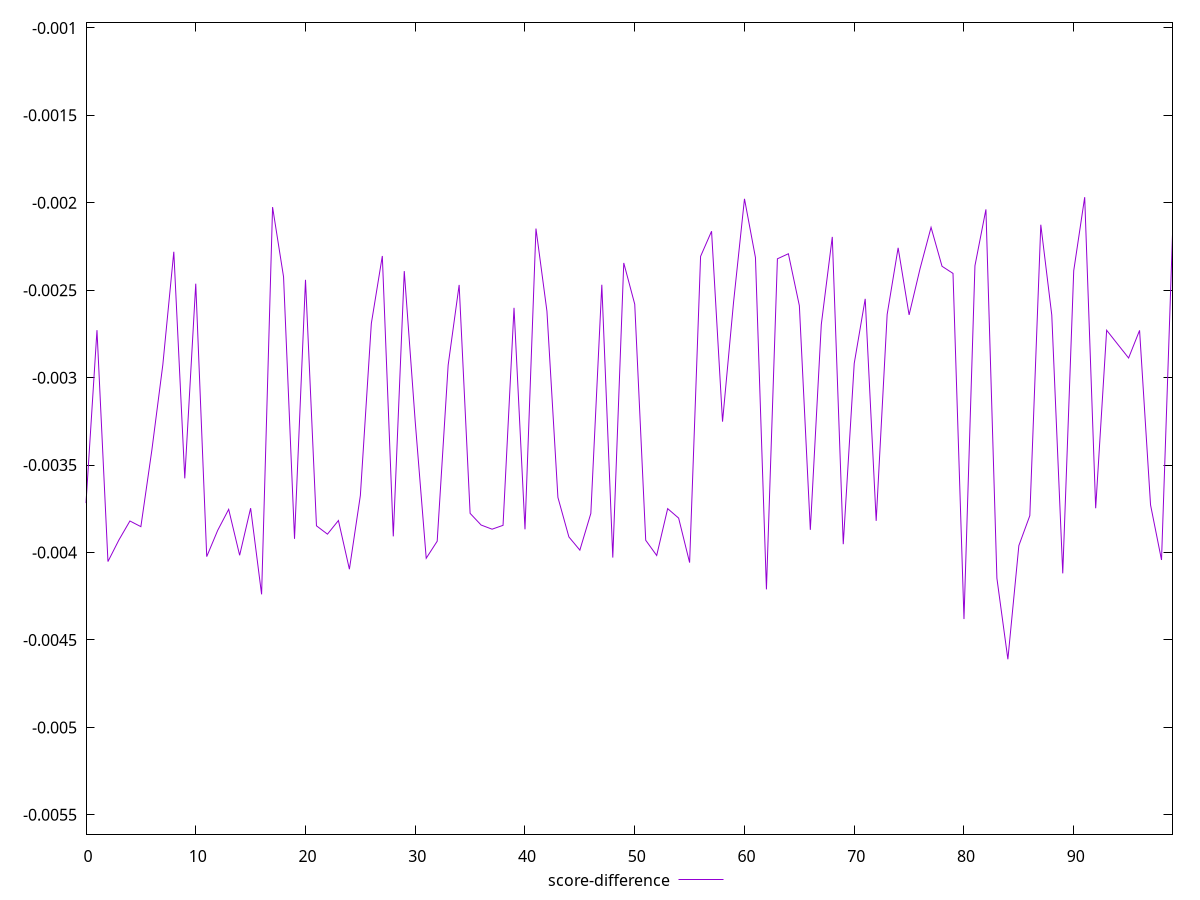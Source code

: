 reset

$scoreDifference <<EOF
0 -0.0037173273961995656
1 -0.0027282083074403607
2 -0.0040515311343390925
3 -0.003927856144663289
4 -0.00381962644345768
5 -0.0038518778600596937
6 -0.0034144390166057637
7 -0.0029262198464473643
8 -0.002280132340730323
9 -0.0035757175081420067
10 -0.002462581023628174
11 -0.004023349161151546
12 -0.0038730482399674804
13 -0.0037529897175440086
14 -0.004015716448678153
15 -0.003746265555473305
16 -0.004239090303619242
17 -0.002024648159556719
18 -0.0024233319294481026
19 -0.0039215440339572805
20 -0.0024406603365514368
21 -0.003847229634671767
22 -0.003894843055961217
23 -0.0038168807662183335
24 -0.004095303764397484
25 -0.0036735485334287166
26 -0.002689917305555789
27 -0.0023041764733667813
28 -0.003907716239127557
29 -0.00239071968680149
30 -0.003252575756188092
31 -0.004032704799018072
32 -0.003935143137607011
33 -0.0029280986208880533
34 -0.002469680384684536
35 -0.003775877064566835
36 -0.0038426044870621956
37 -0.003866451369766488
38 -0.0038444276179910863
39 -0.002600618425273482
40 -0.003867350445732276
41 -0.0021475115442306514
42 -0.002620098681115457
43 -0.0036846097022996682
44 -0.003910680382201881
45 -0.0039862271897083135
46 -0.003776208461189312
47 -0.002468683039700492
48 -0.004028697430856432
49 -0.002343984428541779
50 -0.0025799584832731925
51 -0.003929734509448113
52 -0.0040168351841155525
53 -0.0037488723322778306
54 -0.0038031205381827693
55 -0.004057503071775215
56 -0.0023064564494187367
57 -0.0021626221605267615
58 -0.0032515775386064982
59 -0.0025714990604260857
60 -0.0019774012052419243
61 -0.0023132804397413276
62 -0.004210675595716196
63 -0.0023202770554408003
64 -0.0022914472598321023
65 -0.0025883075581957238
66 -0.003870257774910235
67 -0.0026956098542484375
68 -0.0021950417321480176
69 -0.003952247957746624
70 -0.0029183052395455045
71 -0.0025492259686202834
72 -0.0038187780195151344
73 -0.002638509541496026
74 -0.0022574212135330063
75 -0.0026412078258075677
76 -0.002376119973494295
77 -0.002140349194027724
78 -0.002363074853385716
79 -0.002403919454340264
80 -0.0043804706067659405
81 -0.0023599705707439966
82 -0.0020377945419643995
83 -0.004146974042494533
84 -0.004610194947240576
85 -0.003960306858604934
86 -0.0037888728815441697
87 -0.0021255039050439573
88 -0.002642023576258201
89 -0.004119296364413105
90 -0.002388433176431115
91 -0.0019679058503828672
92 -0.0037466280905412708
93 -0.0027288040740186537
94 -0.0028083089828576657
95 -0.002887566443101286
96 -0.0027295331008257984
97 -0.0037278724091333038
98 -0.004042410123803353
99 -0.002181720680150878
EOF

set key outside below
set xrange [0:99]
set yrange [-0.005610194947240576:-0.0009679058503828672]
set trange [-0.005610194947240576:-0.0009679058503828672]
set terminal svg size 640, 500 enhanced background rgb 'white'
set output "reprap/first-meaningful-paint/samples/pages+cached+nointeractive/score-difference/values.svg"

plot $scoreDifference title "score-difference" with line

reset
